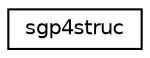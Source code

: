 digraph "Graphical Class Hierarchy"
{
 // INTERACTIVE_SVG=YES
  edge [fontname="Helvetica",fontsize="10",labelfontname="Helvetica",labelfontsize="10"];
  node [fontname="Helvetica",fontsize="10",shape=record];
  rankdir="LR";
  Node0 [label="sgp4struc",height=0.2,width=0.4,color="black", fillcolor="white", style="filled",URL="$structsgp4struc.html"];
}
